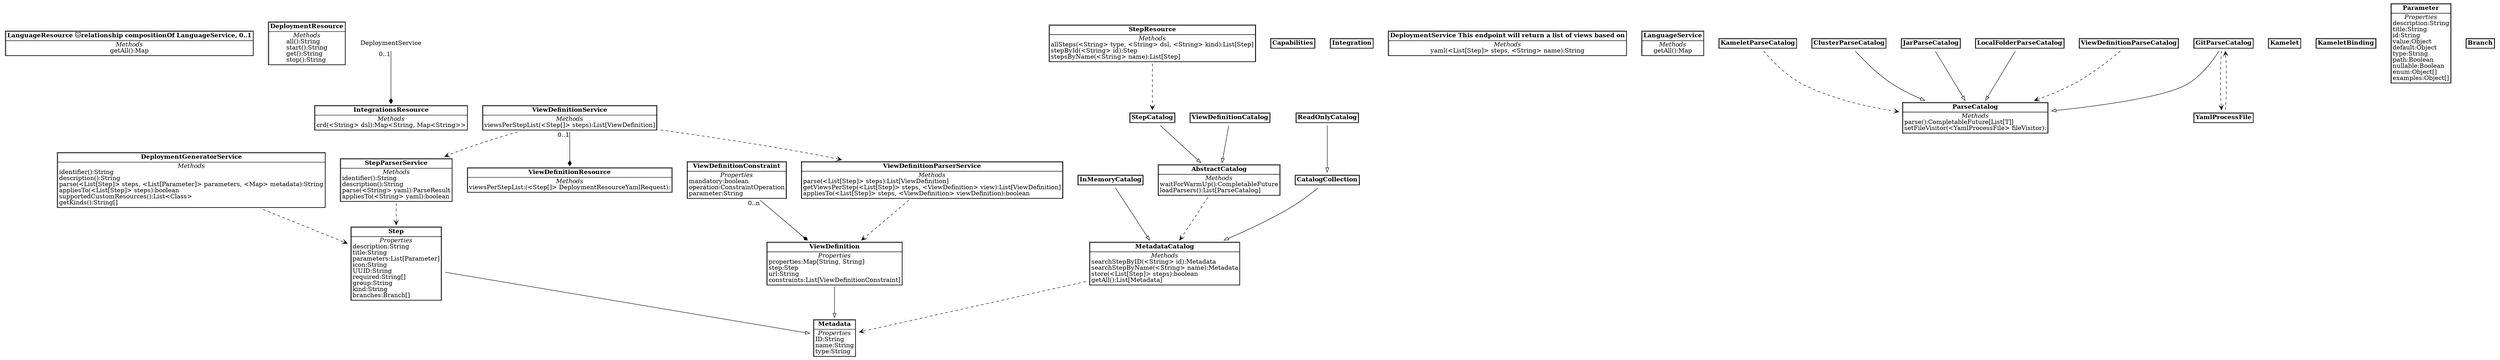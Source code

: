 digraph ClassDiagram {
	node [shape=plaintext]
	edge [arrowhead=empty];

"LanguageResource 🐱relationship compositionOf LanguageService, 0..1" [ label = <<TABLE CELLSPACING="0">
	<TR><TD><B>LanguageResource 🐱relationship compositionOf LanguageService, 0..1</B></TD></TR>
	<TR><TD><I>Methods</I><BR/>
getAll():Map
<BR align="left" />

</TD></TR>


</TABLE>>]


"DeploymentResource" [ label = <<TABLE CELLSPACING="0">
	<TR><TD><B>DeploymentResource</B></TD></TR>
	<TR><TD><I>Methods</I><BR/>
all():String
<BR align="left" />
start():String
<BR align="left" />
get():String
<BR align="left" />
stop():String
<BR align="left" />

</TD></TR>


</TABLE>>]


"IntegrationsResource" [ label = <<TABLE CELLSPACING="0">
	<TR><TD><B>IntegrationsResource</B></TD></TR>
	<TR><TD><I>Methods</I><BR/>
crd(&lt;String&gt; dsl):Map&lt;String, Map&lt;String&gt;&gt;
<BR align="left" />

</TD></TR>


</TABLE>>]


		"DeploymentService" -> "IntegrationsResource" [dir=both; arrowhead=diamond; arrowtail=none
		
		, taillabel="0..1"
		
		]
"StepResource" [ label = <<TABLE CELLSPACING="0">
	<TR><TD><B>StepResource</B></TD></TR>
	<TR><TD><I>Methods</I><BR/>
allSteps(&lt;String&gt; type, &lt;String&gt; dsl, &lt;String&gt; kind):List[Step]
<BR align="left" />
stepById(&lt;String&gt; id):Step
<BR align="left" />
stepsByName(&lt;String&gt; name):List[Step]
<BR align="left" />

</TD></TR>


</TABLE>>]


		"StepResource" -> "StepCatalog" [
		arrowhead=open, style=dashed
		
		
		
		]
"ViewDefinitionResource" [ label = <<TABLE CELLSPACING="0">
	<TR><TD><B>ViewDefinitionResource</B></TD></TR>
	<TR><TD><I>Methods</I><BR/>
viewsPerStepList:(&lt;Step[]&gt; DeploymentResourceYamlRequest):
<BR align="left" />

</TD></TR>


</TABLE>>]


		"ViewDefinitionService" -> "ViewDefinitionResource" [dir=both; arrowhead=diamond; arrowtail=none
		
		, taillabel="0..1"
		
		]
"Capabilities" [ label = <<TABLE CELLSPACING="0">
	<TR><TD><B>Capabilities</B></TD></TR>
	
</TABLE>>]


"Integration" [ label = <<TABLE CELLSPACING="0">
	<TR><TD><B>Integration</B></TD></TR>
	
</TABLE>>]


"DeploymentService This endpoint will return a list of views based on" [ label = <<TABLE CELLSPACING="0">
	<TR><TD><B>DeploymentService This endpoint will return a list of views based on</B></TD></TR>
	<TR><TD><I>Methods</I><BR/>
yaml(&lt;List[Step]&gt; steps, &lt;String&gt; name):String
<BR align="left" />

</TD></TR>


</TABLE>>]


"LanguageService" [ label = <<TABLE CELLSPACING="0">
	<TR><TD><B>LanguageService</B></TD></TR>
	<TR><TD><I>Methods</I><BR/>
getAll():Map
<BR align="left" />

</TD></TR>


</TABLE>>]


"ViewDefinitionService" [ label = <<TABLE CELLSPACING="0">
	<TR><TD><B>ViewDefinitionService</B></TD></TR>
	<TR><TD><I>Methods</I><BR/>
viewsPerStepList(&lt;Step[]&gt; steps):List[ViewDefinition]
<BR align="left" />

</TD></TR>


</TABLE>>]


		"ViewDefinitionService" -> "StepParserService" [
		arrowhead=open, style=dashed
		
		
		
		]
		"ViewDefinitionService" -> "ViewDefinitionParserService" [
		arrowhead=open, style=dashed
		
		
		
		]
"AbstractCatalog" [ label = <<TABLE CELLSPACING="0">
	<TR><TD><B>AbstractCatalog</B></TD></TR>
	<TR><TD><I>Methods</I><BR/>
waitForWarmUp():CompletableFuture
<BR align="left" />
loadParsers():List[ParseCatalog]
<BR align="left" />

</TD></TR>


</TABLE>>]


		"AbstractCatalog" -> "MetadataCatalog" [
		arrowhead=open, style=dashed
		
		
		
		]
"StepCatalog" [ label = <<TABLE CELLSPACING="0">
	<TR><TD><B>StepCatalog</B></TD></TR>
	
</TABLE>>]

	"StepCatalog" -> "AbstractCatalog"

"ViewDefinitionCatalog" [ label = <<TABLE CELLSPACING="0">
	<TR><TD><B>ViewDefinitionCatalog</B></TD></TR>
	
</TABLE>>]

	"ViewDefinitionCatalog" -> "AbstractCatalog"

"KameletParseCatalog" [ label = <<TABLE CELLSPACING="0">
	<TR><TD><B>KameletParseCatalog</B></TD></TR>
	
</TABLE>>]


		"KameletParseCatalog" -> "ParseCatalog" [
		arrowhead=open, style=dashed
		
		
		
		]
"Kamelet" [ label = <<TABLE CELLSPACING="0">
	<TR><TD><B>Kamelet</B></TD></TR>
	
</TABLE>>]


"KameletBinding" [ label = <<TABLE CELLSPACING="0">
	<TR><TD><B>KameletBinding</B></TD></TR>
	
</TABLE>>]


"MetadataCatalog" [ label = <<TABLE CELLSPACING="0">
	<TR><TD><B>MetadataCatalog</B></TD></TR>
	<TR><TD><I>Methods</I><BR/>
searchStepByID(&lt;String&gt; id):Metadata
<BR align="left" />
searchStepByName(&lt;String&gt; name):Metadata
<BR align="left" />
store(&lt;List[Step]&gt; steps):boolean
<BR align="left" />
getAll():List[Metadata]
<BR align="left" />

</TD></TR>


</TABLE>>]


		"MetadataCatalog" -> "Metadata" [
		arrowhead=open, style=dashed
		
		
		
		]
"ParseCatalog" [ label = <<TABLE CELLSPACING="0">
	<TR><TD><B>ParseCatalog</B></TD></TR>
	<TR><TD><I>Methods</I><BR/>
parse():CompletableFuture[List[T]]
<BR align="left" />
setFileVisitor(&lt;YamlProcessFile&gt; fileVisitor):
<BR align="left" />

</TD></TR>


</TABLE>>]


"CatalogCollection" [ label = <<TABLE CELLSPACING="0">
	<TR><TD><B>CatalogCollection</B></TD></TR>
	
</TABLE>>]

	"CatalogCollection" -> "MetadataCatalog"

"InMemoryCatalog" [ label = <<TABLE CELLSPACING="0">
	<TR><TD><B>InMemoryCatalog</B></TD></TR>
	
</TABLE>>]

	"InMemoryCatalog" -> "MetadataCatalog"

"ReadOnlyCatalog" [ label = <<TABLE CELLSPACING="0">
	<TR><TD><B>ReadOnlyCatalog</B></TD></TR>
	
</TABLE>>]

	"ReadOnlyCatalog" -> "CatalogCollection"

"ClusterParseCatalog" [ label = <<TABLE CELLSPACING="0">
	<TR><TD><B>ClusterParseCatalog</B></TD></TR>
	
</TABLE>>]

	"ClusterParseCatalog" -> "ParseCatalog"

"GitParseCatalog" [ label = <<TABLE CELLSPACING="0">
	<TR><TD><B>GitParseCatalog</B></TD></TR>
	
</TABLE>>]

	"GitParseCatalog" -> "ParseCatalog"

		"GitParseCatalog" -> "YamlProcessFile" [
		arrowhead=open, style=dashed
		
		
		
		]
"JarParseCatalog" [ label = <<TABLE CELLSPACING="0">
	<TR><TD><B>JarParseCatalog</B></TD></TR>
	
</TABLE>>]

	"JarParseCatalog" -> "ParseCatalog"

"LocalFolderParseCatalog" [ label = <<TABLE CELLSPACING="0">
	<TR><TD><B>LocalFolderParseCatalog</B></TD></TR>
	
</TABLE>>]

	"LocalFolderParseCatalog" -> "ParseCatalog"

"YamlProcessFile" [ label = <<TABLE CELLSPACING="0">
	<TR><TD><B>YamlProcessFile</B></TD></TR>
	
</TABLE>>]


		"YamlProcessFile" -> "GitParseCatalog" [
		arrowhead=open, style=dashed
		
		
		
		]
"ViewDefinitionParseCatalog" [ label = <<TABLE CELLSPACING="0">
	<TR><TD><B>ViewDefinitionParseCatalog</B></TD></TR>
	
</TABLE>>]


		"ViewDefinitionParseCatalog" -> "ParseCatalog" [
		arrowhead=open, style=dashed
		
		
		
		]
"Metadata" [ label = <<TABLE CELLSPACING="0">
	<TR><TD><B>Metadata</B></TD></TR>
	<TR><TD><I>Properties</I><BR/>
ID:String<BR align="left" />name:String<BR align="left" />type:String<BR align="left" />

</TD></TR>


</TABLE>>]


"Parameter" [ label = <<TABLE CELLSPACING="0">
	<TR><TD><B>Parameter</B></TD></TR>
	<TR><TD><I>Properties</I><BR/>
description:String<BR align="left" />title:String<BR align="left" />id:String<BR align="left" />value:Object<BR align="left" />default:Object<BR align="left" />type:String<BR align="left" />path:Boolean<BR align="left" />nullable:Boolean<BR align="left" />enum:Object[]<BR align="left" />examples:Object[]<BR align="left" />

</TD></TR>


</TABLE>>]


"Branch" [ label = <<TABLE CELLSPACING="0">
	<TR><TD><B>Branch</B></TD></TR>
	
</TABLE>>]


"Step" [ label = <<TABLE CELLSPACING="0">
	<TR><TD><B>Step</B></TD></TR>
	<TR><TD><I>Properties</I><BR/>
description:String<BR align="left" />title:String<BR align="left" />parameters:List[Parameter]<BR align="left" />icon:String<BR align="left" />UUID:String<BR align="left" />required:String[]<BR align="left" />group:String<BR align="left" />kind:String<BR align="left" />branches:Branch[]<BR align="left" />

</TD></TR>


</TABLE>>]

	"Step" -> "Metadata"

"ViewDefinition" [ label = <<TABLE CELLSPACING="0">
	<TR><TD><B>ViewDefinition</B></TD></TR>
	<TR><TD><I>Properties</I><BR/>
properties:Map[String, String]<BR align="left" />step:Step<BR align="left" />url:String<BR align="left" />constraints:List[ViewDefinitionConstraint]<BR align="left" />

</TD></TR>


</TABLE>>]

	"ViewDefinition" -> "Metadata"

		"ViewDefinitionConstraint" -> "ViewDefinition" [dir=both; arrowhead=diamond; arrowtail=none
		
		, taillabel="0..n"
		
		]
"ViewDefinitionConstraint" [ label = <<TABLE CELLSPACING="0">
	<TR><TD><B>ViewDefinitionConstraint</B></TD></TR>
	<TR><TD><I>Properties</I><BR/>
mandatory:boolean<BR align="left" />operation:ConstraintOperation<BR align="left" />parameter:String<BR align="left" />

</TD></TR>


</TABLE>>]


"DeploymentGeneratorService" [ label = <<TABLE CELLSPACING="0">
	<TR><TD><B>DeploymentGeneratorService</B></TD></TR>
	<TR><TD><I>Methods</I><BR/>
identifier():String
<BR align="left" />
description():String
<BR align="left" />
parse(&lt;List[Step]&gt; steps, &lt;List[Parameter]&gt; parameters, &lt;Map&gt; metadata):String
<BR align="left" />
appliesTo(&lt;List[Step]&gt; steps):boolean
<BR align="left" />
supportedCustomResources():List&lt;Class&gt;
<BR align="left" />
getKinds():String[]
<BR align="left" />

</TD></TR>


</TABLE>>]


		"DeploymentGeneratorService" -> "Step" [
		arrowhead=open, style=dashed
		
		
		
		]
"StepParserService" [ label = <<TABLE CELLSPACING="0">
	<TR><TD><B>StepParserService</B></TD></TR>
	<TR><TD><I>Methods</I><BR/>
identifier():String
<BR align="left" />
description():String
<BR align="left" />
parse(&lt;String&gt; yaml):ParseResult
<BR align="left" />
appliesTo(&lt;String&gt; yaml):boolean
<BR align="left" />

</TD></TR>


</TABLE>>]


		"StepParserService" -> "Step" [
		arrowhead=open, style=dashed
		
		
		
		]
"ViewDefinitionParserService" [ label = <<TABLE CELLSPACING="0">
	<TR><TD><B>ViewDefinitionParserService</B></TD></TR>
	<TR><TD><I>Methods</I><BR/>
parse(&lt;List[Step]&gt; steps):List[ViewDefinition]
<BR align="left" />
getViewsPerStep(&lt;List[Step]&gt; steps, &lt;ViewDefinition&gt; view):List[ViewDefinition]
<BR align="left" />
appliesTo(&lt;List[Step]&gt; steps, &lt;ViewDefinition&gt; viewDefinition):boolean
<BR align="left" />

</TD></TR>


</TABLE>>]


		"ViewDefinitionParserService" -> "ViewDefinition" [
		arrowhead=open, style=dashed
		
		
		
		]


}
